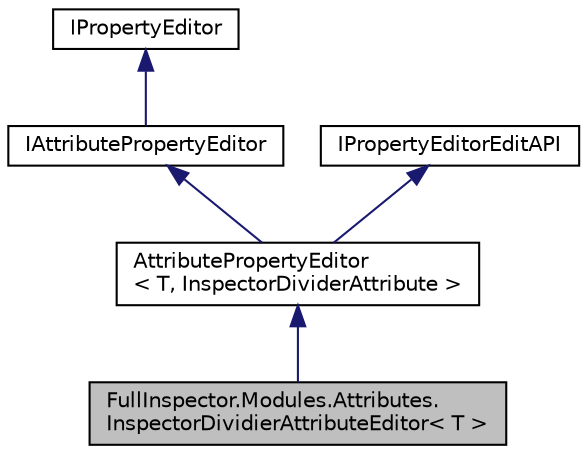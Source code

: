 digraph "FullInspector.Modules.Attributes.InspectorDividierAttributeEditor&lt; T &gt;"
{
  edge [fontname="Helvetica",fontsize="10",labelfontname="Helvetica",labelfontsize="10"];
  node [fontname="Helvetica",fontsize="10",shape=record];
  Node1 [label="FullInspector.Modules.Attributes.\lInspectorDividierAttributeEditor\< T \>",height=0.2,width=0.4,color="black", fillcolor="grey75", style="filled" fontcolor="black"];
  Node2 -> Node1 [dir="back",color="midnightblue",fontsize="10",style="solid",fontname="Helvetica"];
  Node2 [label="AttributePropertyEditor\l\< T, InspectorDividerAttribute \>",height=0.2,width=0.4,color="black", fillcolor="white", style="filled",URL="$class_full_inspector_1_1_attribute_property_editor_3_01_t_element_00_01_t_attribute_01_4.html",tooltip="A property editor is the core editing abstraction used within FI. This allows for overriding of the d..."];
  Node3 -> Node2 [dir="back",color="midnightblue",fontsize="10",style="solid",fontname="Helvetica"];
  Node3 [label="IAttributePropertyEditor",height=0.2,width=0.4,color="black", fillcolor="white", style="filled",URL="$interface_full_inspector_1_1_i_attribute_property_editor.html",tooltip="An IAttributePropertyEditor is identical to an IPropertyEditor, except that it also contains an Attri..."];
  Node4 -> Node3 [dir="back",color="midnightblue",fontsize="10",style="solid",fontname="Helvetica"];
  Node4 [label="IPropertyEditor",height=0.2,width=0.4,color="black", fillcolor="white", style="filled",URL="$interface_full_inspector_1_1_i_property_editor.html",tooltip="Marks an object as a property editor. "];
  Node5 -> Node2 [dir="back",color="midnightblue",fontsize="10",style="solid",fontname="Helvetica"];
  Node5 [label="IPropertyEditorEditAPI",height=0.2,width=0.4,color="black", fillcolor="white", style="filled",URL="$interface_full_inspector_1_1_i_property_editor_edit_a_p_i.html",tooltip="This is the core editing API that property editors use. We split the editing API and the IPropertyEdi..."];
}

